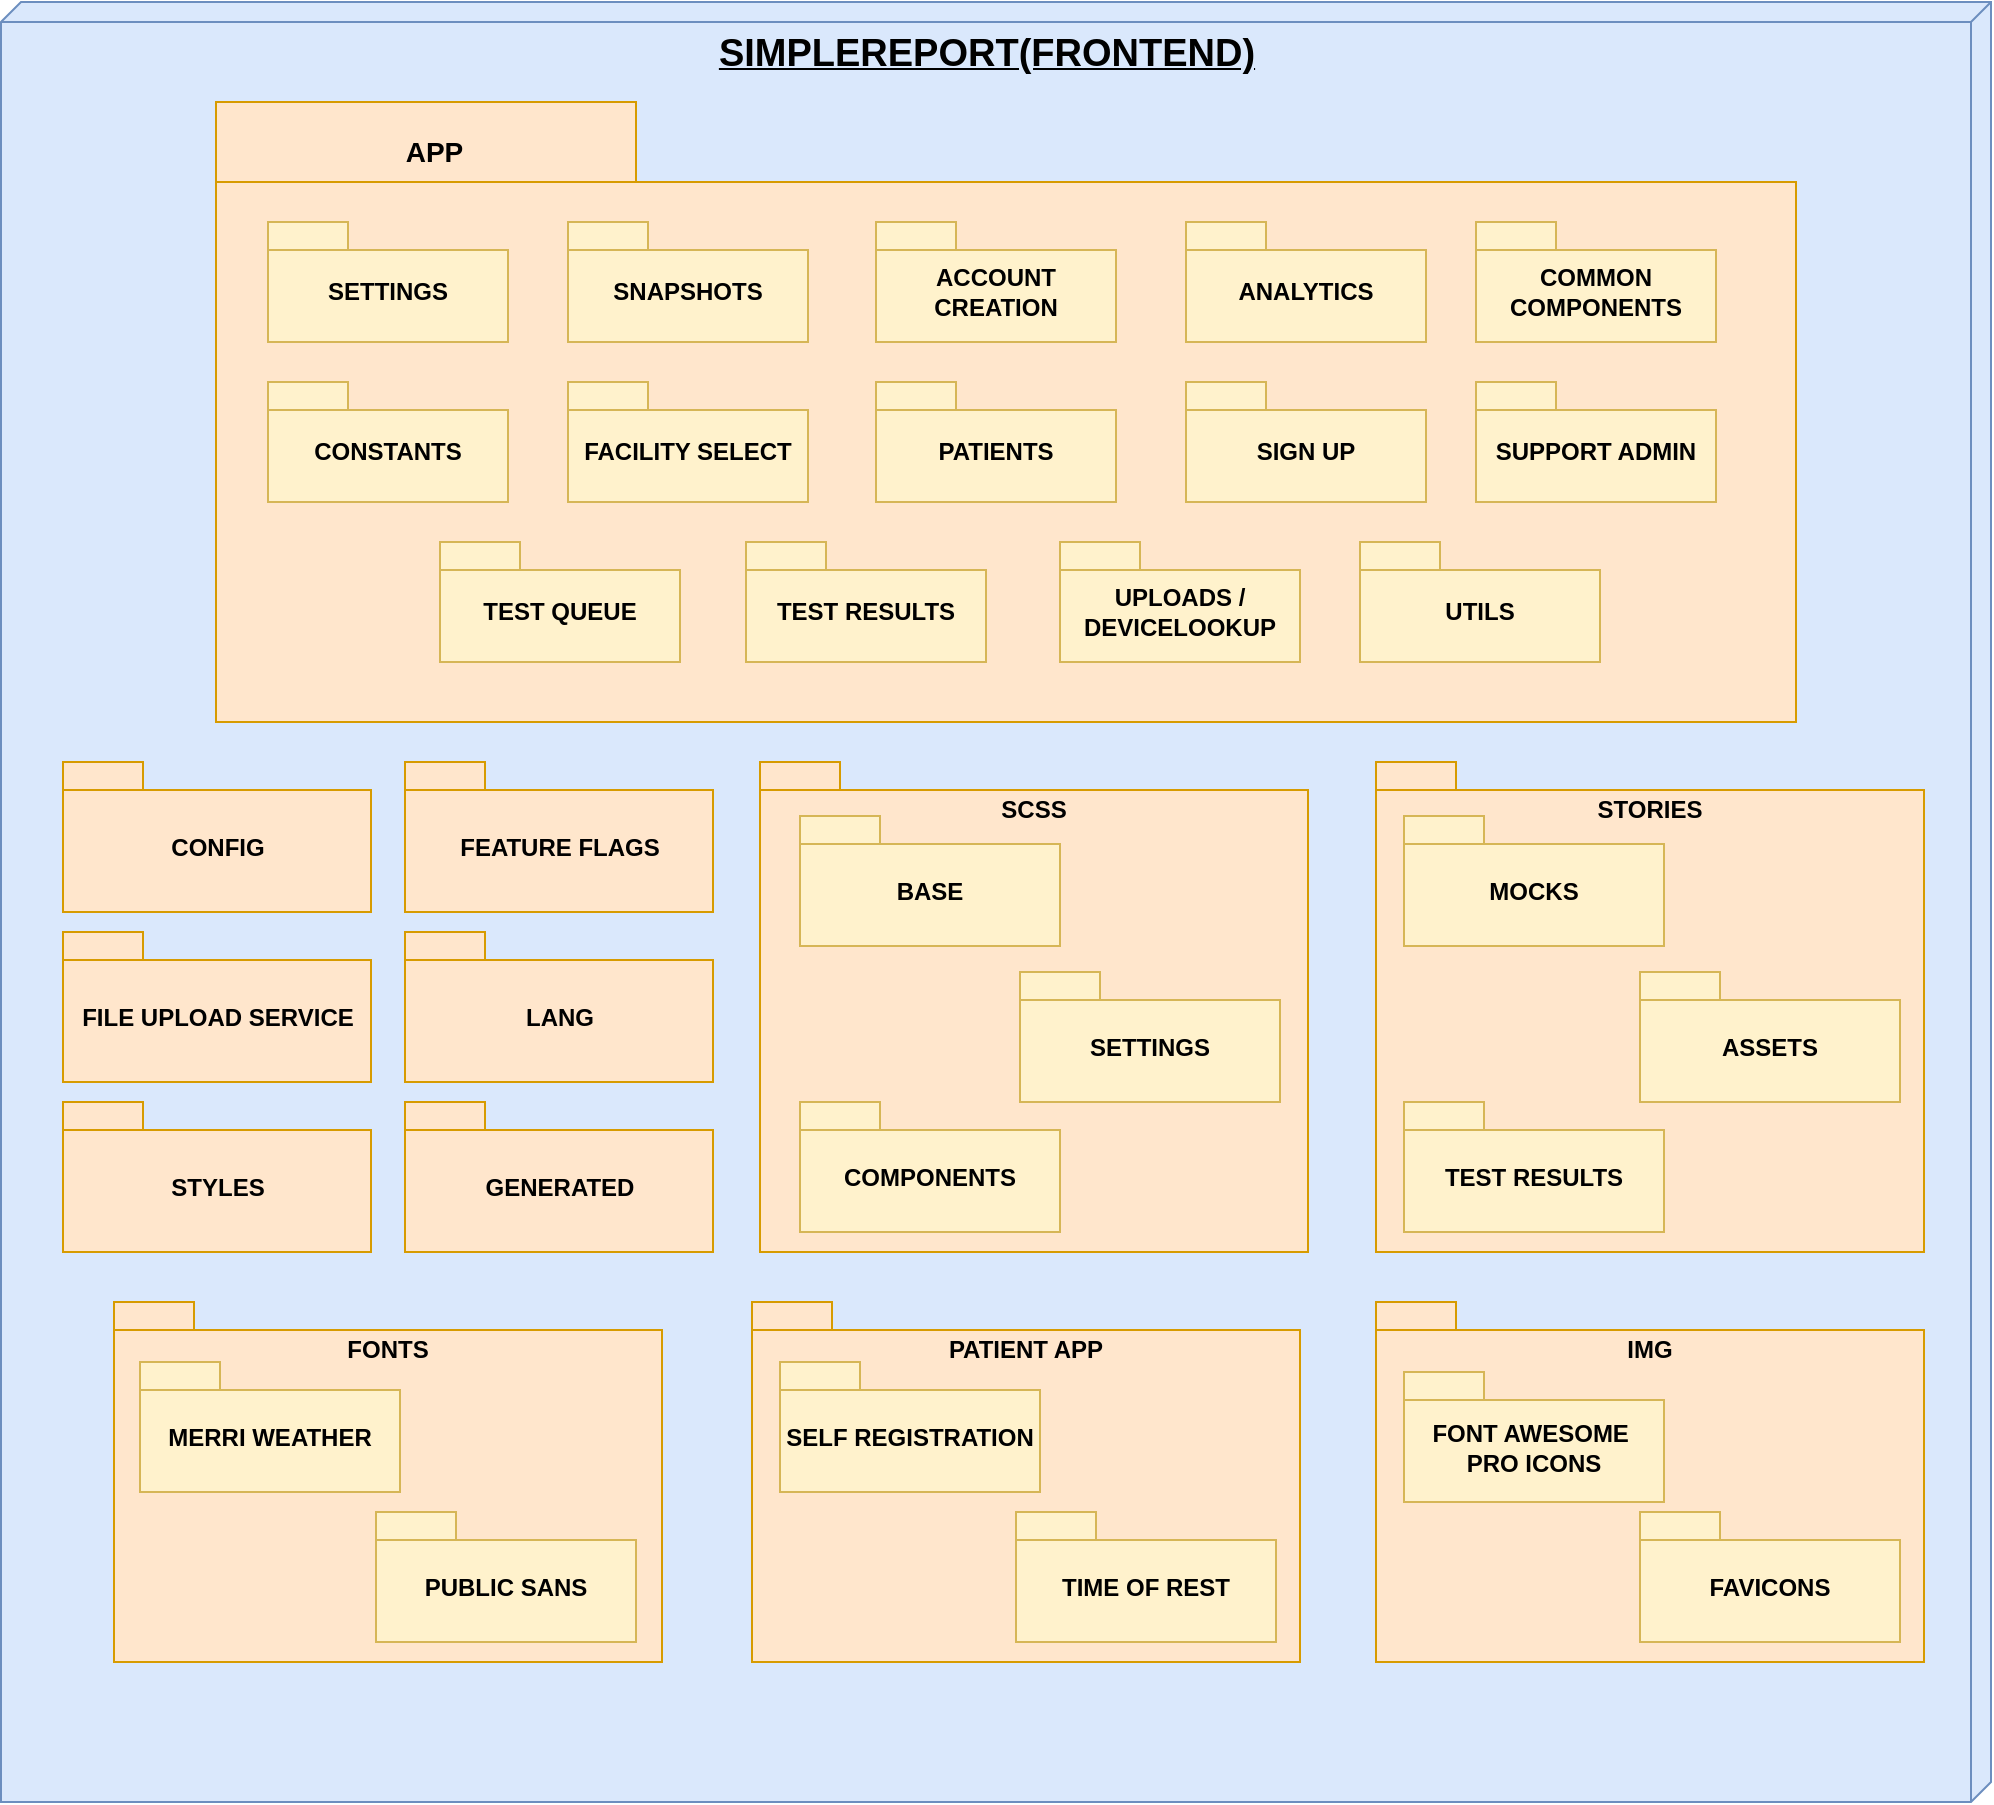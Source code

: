 <mxfile version="26.0.15">
  <diagram name="Página-1" id="kWVvZbGXdmjbfpQ6RwCb">
    <mxGraphModel dx="1050" dy="569" grid="1" gridSize="10" guides="1" tooltips="1" connect="1" arrows="1" fold="1" page="1" pageScale="1" pageWidth="827" pageHeight="1169" math="0" shadow="0">
      <root>
        <mxCell id="0" />
        <mxCell id="1" parent="0" />
        <mxCell id="h0jYvW_nCPDPX-_wt_Re-1" value="SIMPLEREPORT(FRONTEND)" style="verticalAlign=top;align=center;spacingTop=8;spacingLeft=2;spacingRight=12;shape=cube;size=10;direction=south;fontStyle=5;html=1;whiteSpace=wrap;fillColor=#dae8fc;strokeColor=#6c8ebf;fontSize=19;" parent="1" vertex="1">
          <mxGeometry x="50.5" y="120" width="995" height="900" as="geometry" />
        </mxCell>
        <mxCell id="h0jYvW_nCPDPX-_wt_Re-3" value="IMG" style="shape=folder;fontStyle=1;spacingTop=10;tabWidth=40;tabHeight=14;tabPosition=left;html=1;whiteSpace=wrap;verticalAlign=top;fillColor=#ffe6cc;strokeColor=#d79b00;" parent="1" vertex="1">
          <mxGeometry x="738" y="770" width="274" height="180" as="geometry" />
        </mxCell>
        <mxCell id="h0jYvW_nCPDPX-_wt_Re-4" value="FONTS" style="shape=folder;fontStyle=1;spacingTop=10;tabWidth=40;tabHeight=14;tabPosition=left;html=1;whiteSpace=wrap;verticalAlign=top;fillColor=#ffe6cc;strokeColor=#d79b00;" parent="1" vertex="1">
          <mxGeometry x="107" y="770" width="274" height="180" as="geometry" />
        </mxCell>
        <mxCell id="h0jYvW_nCPDPX-_wt_Re-5" value="CONFIG" style="shape=folder;fontStyle=1;spacingTop=10;tabWidth=40;tabHeight=14;tabPosition=left;html=1;whiteSpace=wrap;verticalAlign=middle;fillColor=#ffe6cc;strokeColor=#d79b00;" parent="1" vertex="1">
          <mxGeometry x="81.5" y="500" width="154" height="75" as="geometry" />
        </mxCell>
        <mxCell id="h0jYvW_nCPDPX-_wt_Re-6" value="&amp;nbsp; &amp;nbsp; &amp;nbsp; &amp;nbsp; &amp;nbsp; &amp;nbsp; &amp;nbsp; &amp;nbsp; &amp;nbsp; &amp;nbsp; &amp;nbsp; &amp;nbsp; APP" style="shape=folder;fontStyle=1;spacingTop=10;tabWidth=210;tabHeight=40;tabPosition=left;html=1;whiteSpace=wrap;verticalAlign=top;fillColor=#ffe6cc;strokeColor=#d79b00;align=left;fontSize=14;" parent="1" vertex="1">
          <mxGeometry x="158" y="170" width="790" height="310" as="geometry" />
        </mxCell>
        <mxCell id="h0jYvW_nCPDPX-_wt_Re-14" value="FAVICONS" style="shape=folder;fontStyle=1;spacingTop=10;tabWidth=40;tabHeight=14;tabPosition=left;html=1;whiteSpace=wrap;fillColor=#fff2cc;strokeColor=#d6b656;" parent="1" vertex="1">
          <mxGeometry x="870" y="875" width="130" height="65" as="geometry" />
        </mxCell>
        <mxCell id="h0jYvW_nCPDPX-_wt_Re-15" value="FONT AWESOME&amp;nbsp; PRO ICONS" style="shape=folder;fontStyle=1;spacingTop=10;tabWidth=40;tabHeight=14;tabPosition=left;html=1;whiteSpace=wrap;fillColor=#fff2cc;strokeColor=#d6b656;" parent="1" vertex="1">
          <mxGeometry x="752" y="805" width="130" height="65" as="geometry" />
        </mxCell>
        <mxCell id="h0jYvW_nCPDPX-_wt_Re-16" value="PUBLIC SANS" style="shape=folder;fontStyle=1;spacingTop=10;tabWidth=40;tabHeight=14;tabPosition=left;html=1;whiteSpace=wrap;fillColor=#fff2cc;strokeColor=#d6b656;" parent="1" vertex="1">
          <mxGeometry x="238" y="875" width="130" height="65" as="geometry" />
        </mxCell>
        <mxCell id="h0jYvW_nCPDPX-_wt_Re-17" value="MERRI WEATHER" style="shape=folder;fontStyle=1;spacingTop=10;tabWidth=40;tabHeight=14;tabPosition=left;html=1;whiteSpace=wrap;fillColor=#fff2cc;strokeColor=#d6b656;" parent="1" vertex="1">
          <mxGeometry x="120" y="800" width="130" height="65" as="geometry" />
        </mxCell>
        <mxCell id="h0jYvW_nCPDPX-_wt_Re-22" value="COMMON COMPONENTS" style="shape=folder;fontStyle=1;spacingTop=10;tabWidth=40;tabHeight=14;tabPosition=left;html=1;whiteSpace=wrap;fillColor=#fff2cc;strokeColor=#d6b656;" parent="1" vertex="1">
          <mxGeometry x="788" y="230" width="120" height="60" as="geometry" />
        </mxCell>
        <mxCell id="h0jYvW_nCPDPX-_wt_Re-23" value="TEST QUEUE" style="shape=folder;fontStyle=1;spacingTop=10;tabWidth=40;tabHeight=14;tabPosition=left;html=1;whiteSpace=wrap;fillColor=#fff2cc;strokeColor=#d6b656;" parent="1" vertex="1">
          <mxGeometry x="270" y="390" width="120" height="60" as="geometry" />
        </mxCell>
        <mxCell id="h0jYvW_nCPDPX-_wt_Re-24" value="SIGN UP" style="shape=folder;fontStyle=1;spacingTop=10;tabWidth=40;tabHeight=14;tabPosition=left;html=1;whiteSpace=wrap;fillColor=#fff2cc;strokeColor=#d6b656;" parent="1" vertex="1">
          <mxGeometry x="643" y="310" width="120" height="60" as="geometry" />
        </mxCell>
        <mxCell id="h0jYvW_nCPDPX-_wt_Re-25" value="PATIENTS" style="shape=folder;fontStyle=1;spacingTop=10;tabWidth=40;tabHeight=14;tabPosition=left;html=1;whiteSpace=wrap;fillColor=#fff2cc;strokeColor=#d6b656;" parent="1" vertex="1">
          <mxGeometry x="488" y="310" width="120" height="60" as="geometry" />
        </mxCell>
        <mxCell id="h0jYvW_nCPDPX-_wt_Re-26" value="ANALYTICS" style="shape=folder;fontStyle=1;spacingTop=10;tabWidth=40;tabHeight=14;tabPosition=left;html=1;whiteSpace=wrap;fillColor=#fff2cc;strokeColor=#d6b656;" parent="1" vertex="1">
          <mxGeometry x="643" y="230" width="120" height="60" as="geometry" />
        </mxCell>
        <mxCell id="h0jYvW_nCPDPX-_wt_Re-27" value="ACCOUNT CREATION" style="shape=folder;fontStyle=1;spacingTop=10;tabWidth=40;tabHeight=14;tabPosition=left;html=1;whiteSpace=wrap;fillColor=#fff2cc;strokeColor=#d6b656;" parent="1" vertex="1">
          <mxGeometry x="488" y="230" width="120" height="60" as="geometry" />
        </mxCell>
        <mxCell id="h0jYvW_nCPDPX-_wt_Re-28" value="FACILITY SELECT" style="shape=folder;fontStyle=1;spacingTop=10;tabWidth=40;tabHeight=14;tabPosition=left;html=1;whiteSpace=wrap;fillColor=#fff2cc;strokeColor=#d6b656;" parent="1" vertex="1">
          <mxGeometry x="334" y="310" width="120" height="60" as="geometry" />
        </mxCell>
        <mxCell id="h0jYvW_nCPDPX-_wt_Re-29" value="SNAPSHOTS" style="shape=folder;fontStyle=1;spacingTop=10;tabWidth=40;tabHeight=14;tabPosition=left;html=1;whiteSpace=wrap;fillColor=#fff2cc;strokeColor=#d6b656;" parent="1" vertex="1">
          <mxGeometry x="334" y="230" width="120" height="60" as="geometry" />
        </mxCell>
        <mxCell id="h0jYvW_nCPDPX-_wt_Re-30" value="CONSTANTS" style="shape=folder;fontStyle=1;spacingTop=10;tabWidth=40;tabHeight=14;tabPosition=left;html=1;whiteSpace=wrap;fillColor=#fff2cc;strokeColor=#d6b656;" parent="1" vertex="1">
          <mxGeometry x="184" y="310" width="120" height="60" as="geometry" />
        </mxCell>
        <mxCell id="h0jYvW_nCPDPX-_wt_Re-31" value="SETTINGS" style="shape=folder;fontStyle=1;spacingTop=10;tabWidth=40;tabHeight=14;tabPosition=left;html=1;whiteSpace=wrap;fillColor=#fff2cc;strokeColor=#d6b656;" parent="1" vertex="1">
          <mxGeometry x="184" y="230" width="120" height="60" as="geometry" />
        </mxCell>
        <mxCell id="h0jYvW_nCPDPX-_wt_Re-35" value="UTILS" style="shape=folder;fontStyle=1;spacingTop=10;tabWidth=40;tabHeight=14;tabPosition=left;html=1;whiteSpace=wrap;fillColor=#fff2cc;strokeColor=#d6b656;" parent="1" vertex="1">
          <mxGeometry x="730" y="390" width="120" height="60" as="geometry" />
        </mxCell>
        <mxCell id="h0jYvW_nCPDPX-_wt_Re-36" value="UPLOADS / DEVICELOOKUP" style="shape=folder;fontStyle=1;spacingTop=10;tabWidth=40;tabHeight=14;tabPosition=left;html=1;whiteSpace=wrap;fillColor=#fff2cc;strokeColor=#d6b656;" parent="1" vertex="1">
          <mxGeometry x="580" y="390" width="120" height="60" as="geometry" />
        </mxCell>
        <mxCell id="h0jYvW_nCPDPX-_wt_Re-37" value="TEST RESULTS" style="shape=folder;fontStyle=1;spacingTop=10;tabWidth=40;tabHeight=14;tabPosition=left;html=1;whiteSpace=wrap;fillColor=#fff2cc;strokeColor=#d6b656;" parent="1" vertex="1">
          <mxGeometry x="423" y="390" width="120" height="60" as="geometry" />
        </mxCell>
        <mxCell id="h0jYvW_nCPDPX-_wt_Re-38" value="SUPPORT ADMIN" style="shape=folder;fontStyle=1;spacingTop=10;tabWidth=40;tabHeight=14;tabPosition=left;html=1;whiteSpace=wrap;fillColor=#fff2cc;strokeColor=#d6b656;" parent="1" vertex="1">
          <mxGeometry x="788" y="310" width="120" height="60" as="geometry" />
        </mxCell>
        <mxCell id="h0jYvW_nCPDPX-_wt_Re-42" value="FILE UPLOAD SERVICE" style="shape=folder;fontStyle=1;spacingTop=10;tabWidth=40;tabHeight=14;tabPosition=left;html=1;whiteSpace=wrap;verticalAlign=middle;fillColor=#ffe6cc;strokeColor=#d79b00;" parent="1" vertex="1">
          <mxGeometry x="81.5" y="585" width="154" height="75" as="geometry" />
        </mxCell>
        <mxCell id="h0jYvW_nCPDPX-_wt_Re-43" value="FEATURE FLAGS" style="shape=folder;fontStyle=1;spacingTop=10;tabWidth=40;tabHeight=14;tabPosition=left;html=1;whiteSpace=wrap;verticalAlign=middle;fillColor=#ffe6cc;strokeColor=#d79b00;" parent="1" vertex="1">
          <mxGeometry x="252.5" y="500" width="154" height="75" as="geometry" />
        </mxCell>
        <mxCell id="h0jYvW_nCPDPX-_wt_Re-44" value="LANG" style="shape=folder;fontStyle=1;spacingTop=10;tabWidth=40;tabHeight=14;tabPosition=left;html=1;whiteSpace=wrap;verticalAlign=middle;fillColor=#ffe6cc;strokeColor=#d79b00;" parent="1" vertex="1">
          <mxGeometry x="252.5" y="585" width="154" height="75" as="geometry" />
        </mxCell>
        <mxCell id="h0jYvW_nCPDPX-_wt_Re-45" value="GENERATED" style="shape=folder;fontStyle=1;spacingTop=10;tabWidth=40;tabHeight=14;tabPosition=left;html=1;whiteSpace=wrap;verticalAlign=middle;fillColor=#ffe6cc;strokeColor=#d79b00;" parent="1" vertex="1">
          <mxGeometry x="252.5" y="670" width="154" height="75" as="geometry" />
        </mxCell>
        <mxCell id="h0jYvW_nCPDPX-_wt_Re-46" value="PATIENT APP" style="shape=folder;fontStyle=1;spacingTop=10;tabWidth=40;tabHeight=14;tabPosition=left;html=1;whiteSpace=wrap;verticalAlign=top;fillColor=#ffe6cc;strokeColor=#d79b00;" parent="1" vertex="1">
          <mxGeometry x="426" y="770" width="274" height="180" as="geometry" />
        </mxCell>
        <mxCell id="h0jYvW_nCPDPX-_wt_Re-48" value="STYLES" style="shape=folder;fontStyle=1;spacingTop=10;tabWidth=40;tabHeight=14;tabPosition=left;html=1;whiteSpace=wrap;verticalAlign=middle;fillColor=#ffe6cc;strokeColor=#d79b00;" parent="1" vertex="1">
          <mxGeometry x="81.5" y="670" width="154" height="75" as="geometry" />
        </mxCell>
        <mxCell id="h0jYvW_nCPDPX-_wt_Re-49" value="TIME OF REST" style="shape=folder;fontStyle=1;spacingTop=10;tabWidth=40;tabHeight=14;tabPosition=left;html=1;whiteSpace=wrap;fillColor=#fff2cc;strokeColor=#d6b656;" parent="1" vertex="1">
          <mxGeometry x="558" y="875" width="130" height="65" as="geometry" />
        </mxCell>
        <mxCell id="h0jYvW_nCPDPX-_wt_Re-50" value="SELF REGISTRATION" style="shape=folder;fontStyle=1;spacingTop=10;tabWidth=40;tabHeight=14;tabPosition=left;html=1;whiteSpace=wrap;fillColor=#fff2cc;strokeColor=#d6b656;" parent="1" vertex="1">
          <mxGeometry x="440" y="800" width="130" height="65" as="geometry" />
        </mxCell>
        <mxCell id="h0jYvW_nCPDPX-_wt_Re-51" value="SCSS" style="shape=folder;fontStyle=1;spacingTop=10;tabWidth=40;tabHeight=14;tabPosition=left;html=1;whiteSpace=wrap;verticalAlign=top;fillColor=#ffe6cc;strokeColor=#d79b00;" parent="1" vertex="1">
          <mxGeometry x="430" y="500" width="274" height="245" as="geometry" />
        </mxCell>
        <mxCell id="h0jYvW_nCPDPX-_wt_Re-52" value="SETTINGS" style="shape=folder;fontStyle=1;spacingTop=10;tabWidth=40;tabHeight=14;tabPosition=left;html=1;whiteSpace=wrap;fillColor=#fff2cc;strokeColor=#d6b656;" parent="1" vertex="1">
          <mxGeometry x="560" y="605" width="130" height="65" as="geometry" />
        </mxCell>
        <mxCell id="h0jYvW_nCPDPX-_wt_Re-53" value="COMPONENTS" style="shape=folder;fontStyle=1;spacingTop=10;tabWidth=40;tabHeight=14;tabPosition=left;html=1;whiteSpace=wrap;fillColor=#fff2cc;strokeColor=#d6b656;" parent="1" vertex="1">
          <mxGeometry x="450" y="670" width="130" height="65" as="geometry" />
        </mxCell>
        <mxCell id="h0jYvW_nCPDPX-_wt_Re-54" value="BASE" style="shape=folder;fontStyle=1;spacingTop=10;tabWidth=40;tabHeight=14;tabPosition=left;html=1;whiteSpace=wrap;fillColor=#fff2cc;strokeColor=#d6b656;" parent="1" vertex="1">
          <mxGeometry x="450" y="527" width="130" height="65" as="geometry" />
        </mxCell>
        <mxCell id="h0jYvW_nCPDPX-_wt_Re-55" value="STORIES" style="shape=folder;fontStyle=1;spacingTop=10;tabWidth=40;tabHeight=14;tabPosition=left;html=1;whiteSpace=wrap;verticalAlign=top;fillColor=#ffe6cc;strokeColor=#d79b00;" parent="1" vertex="1">
          <mxGeometry x="738" y="500" width="274" height="245" as="geometry" />
        </mxCell>
        <mxCell id="h0jYvW_nCPDPX-_wt_Re-57" value="TEST RESULTS" style="shape=folder;fontStyle=1;spacingTop=10;tabWidth=40;tabHeight=14;tabPosition=left;html=1;whiteSpace=wrap;fillColor=#fff2cc;strokeColor=#d6b656;" parent="1" vertex="1">
          <mxGeometry x="752" y="670" width="130" height="65" as="geometry" />
        </mxCell>
        <mxCell id="h0jYvW_nCPDPX-_wt_Re-58" value="ASSETS" style="shape=folder;fontStyle=1;spacingTop=10;tabWidth=40;tabHeight=14;tabPosition=left;html=1;whiteSpace=wrap;fillColor=#fff2cc;strokeColor=#d6b656;" parent="1" vertex="1">
          <mxGeometry x="870" y="605" width="130" height="65" as="geometry" />
        </mxCell>
        <mxCell id="h0jYvW_nCPDPX-_wt_Re-59" value="MOCKS" style="shape=folder;fontStyle=1;spacingTop=10;tabWidth=40;tabHeight=14;tabPosition=left;html=1;whiteSpace=wrap;fillColor=#fff2cc;strokeColor=#d6b656;" parent="1" vertex="1">
          <mxGeometry x="752" y="527" width="130" height="65" as="geometry" />
        </mxCell>
        <mxCell id="h0jYvW_nCPDPX-_wt_Re-60" style="edgeStyle=orthogonalEdgeStyle;rounded=0;orthogonalLoop=1;jettySize=auto;html=1;exitX=0.5;exitY=1;exitDx=0;exitDy=0;exitPerimeter=0;" parent="1" source="h0jYvW_nCPDPX-_wt_Re-14" target="h0jYvW_nCPDPX-_wt_Re-14" edge="1">
          <mxGeometry relative="1" as="geometry" />
        </mxCell>
      </root>
    </mxGraphModel>
  </diagram>
</mxfile>
